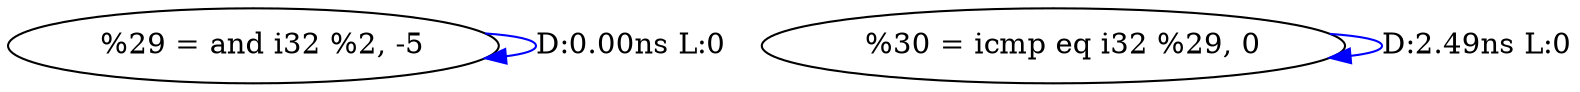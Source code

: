 digraph {
Node0x4036de0[label="  %29 = and i32 %2, -5"];
Node0x4036de0 -> Node0x4036de0[label="D:0.00ns L:0",color=blue];
Node0x4036ec0[label="  %30 = icmp eq i32 %29, 0"];
Node0x4036ec0 -> Node0x4036ec0[label="D:2.49ns L:0",color=blue];
}
